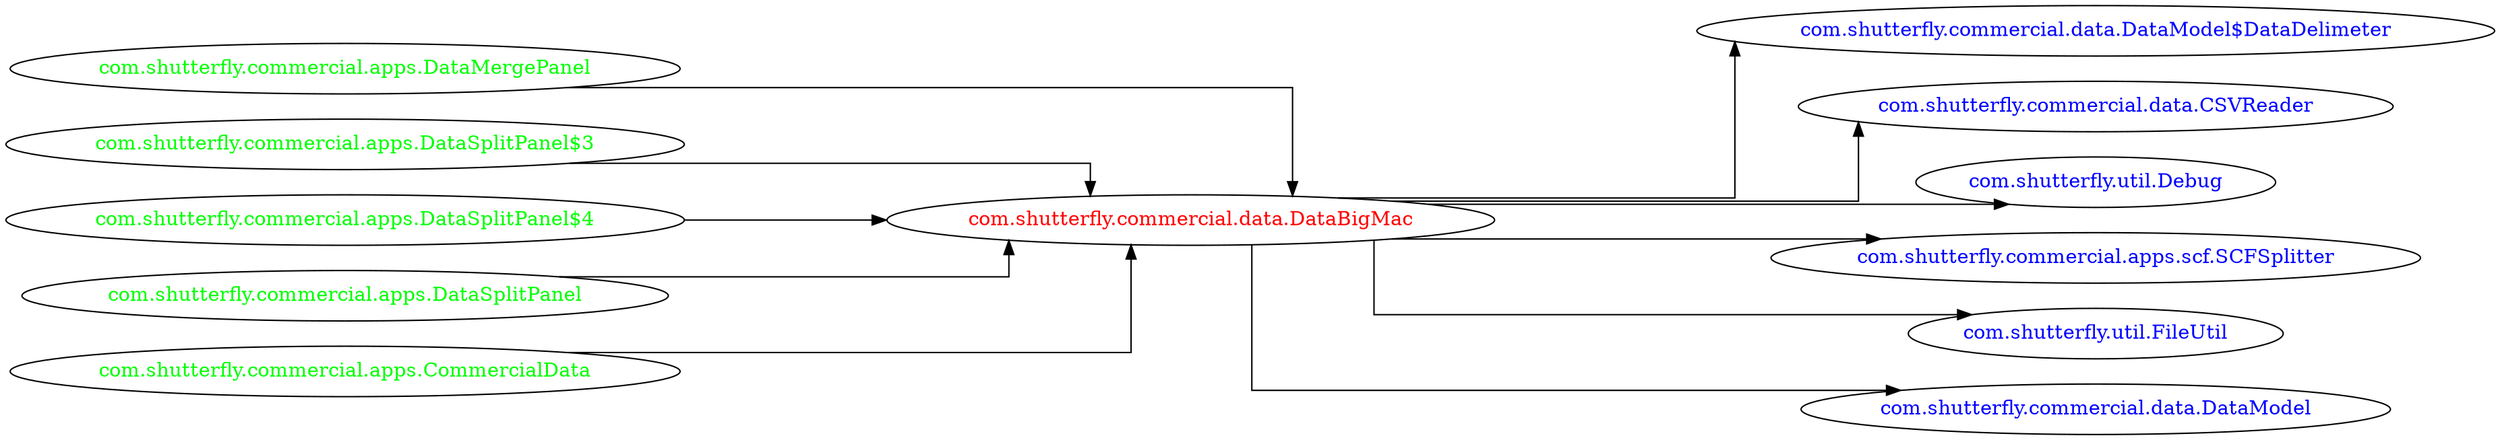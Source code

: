 digraph dependencyGraph {
 concentrate=true;
 ranksep="2.0";
 rankdir="LR"; 
 splines="ortho";
"com.shutterfly.commercial.data.DataBigMac" [fontcolor="red"];
"com.shutterfly.commercial.data.DataModel$DataDelimeter" [ fontcolor="blue" ];
"com.shutterfly.commercial.data.DataBigMac"->"com.shutterfly.commercial.data.DataModel$DataDelimeter";
"com.shutterfly.commercial.data.CSVReader" [ fontcolor="blue" ];
"com.shutterfly.commercial.data.DataBigMac"->"com.shutterfly.commercial.data.CSVReader";
"com.shutterfly.util.Debug" [ fontcolor="blue" ];
"com.shutterfly.commercial.data.DataBigMac"->"com.shutterfly.util.Debug";
"com.shutterfly.commercial.apps.scf.SCFSplitter" [ fontcolor="blue" ];
"com.shutterfly.commercial.data.DataBigMac"->"com.shutterfly.commercial.apps.scf.SCFSplitter";
"com.shutterfly.util.FileUtil" [ fontcolor="blue" ];
"com.shutterfly.commercial.data.DataBigMac"->"com.shutterfly.util.FileUtil";
"com.shutterfly.commercial.data.DataModel" [ fontcolor="blue" ];
"com.shutterfly.commercial.data.DataBigMac"->"com.shutterfly.commercial.data.DataModel";
"com.shutterfly.commercial.apps.DataMergePanel" [ fontcolor="green" ];
"com.shutterfly.commercial.apps.DataMergePanel"->"com.shutterfly.commercial.data.DataBigMac";
"com.shutterfly.commercial.apps.DataSplitPanel$3" [ fontcolor="green" ];
"com.shutterfly.commercial.apps.DataSplitPanel$3"->"com.shutterfly.commercial.data.DataBigMac";
"com.shutterfly.commercial.apps.DataSplitPanel$4" [ fontcolor="green" ];
"com.shutterfly.commercial.apps.DataSplitPanel$4"->"com.shutterfly.commercial.data.DataBigMac";
"com.shutterfly.commercial.apps.DataSplitPanel" [ fontcolor="green" ];
"com.shutterfly.commercial.apps.DataSplitPanel"->"com.shutterfly.commercial.data.DataBigMac";
"com.shutterfly.commercial.apps.CommercialData" [ fontcolor="green" ];
"com.shutterfly.commercial.apps.CommercialData"->"com.shutterfly.commercial.data.DataBigMac";
}